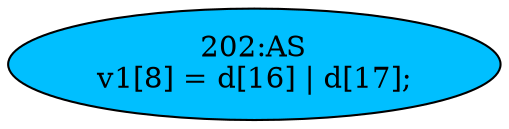 strict digraph "" {
	node [label="\N"];
	"202:AS"	 [ast="<pyverilog.vparser.ast.Assign object at 0x7f4056d88790>",
		def_var="['v1']",
		fillcolor=deepskyblue,
		label="202:AS
v1[8] = d[16] | d[17];",
		statements="[]",
		style=filled,
		typ=Assign,
		use_var="['d', 'd']"];
}
